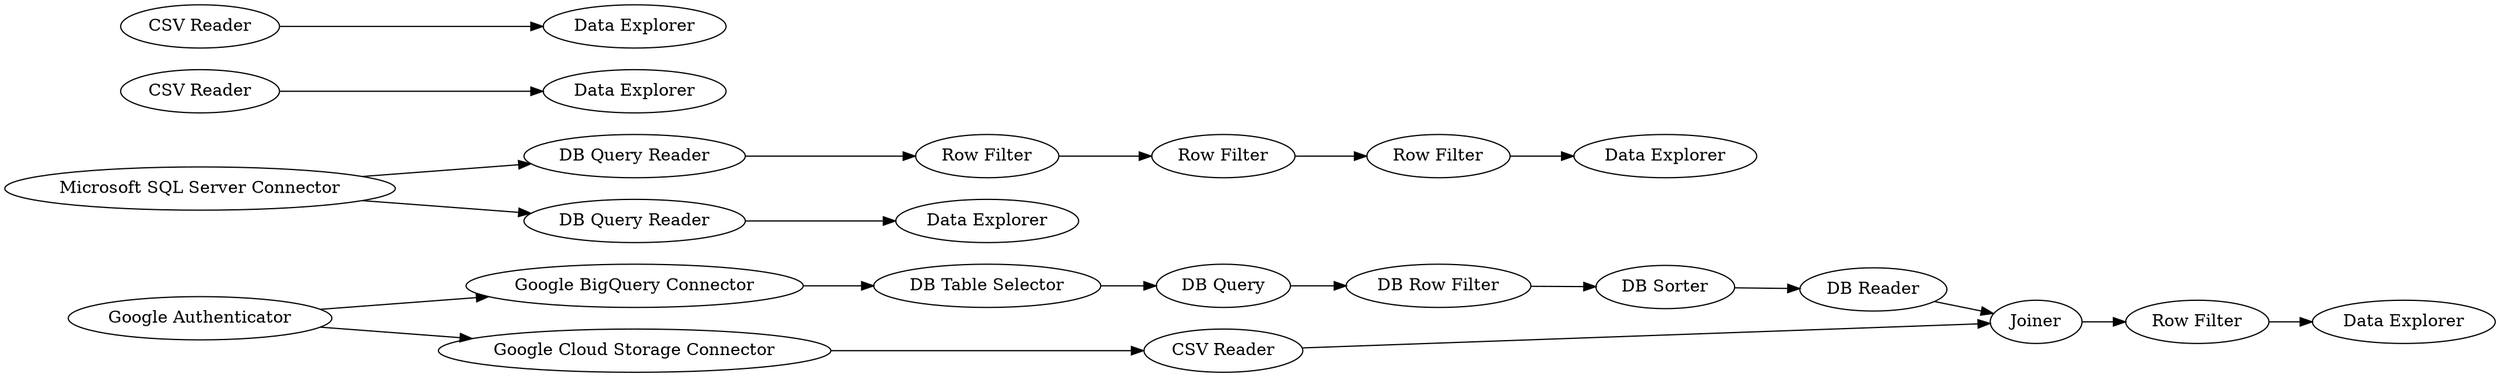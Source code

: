 digraph {
	13 -> 15
	7 -> 8
	23 -> 24
	13 -> 14
	2 -> 6
	19 -> 18
	21 -> 22
	24 -> 21
	5 -> 10
	1 -> 2
	8 -> 12
	20 -> 24
	15 -> 16
	18 -> 20
	6 -> 7
	17 -> 19
	3 -> 11
	14 -> 23
	16 -> 17
	1 -> 3
	4 -> 9
	7 [label="Row Filter"]
	9 [label="Data Explorer"]
	18 [label="DB Sorter"]
	21 [label="Row Filter"]
	8 [label="Row Filter"]
	17 [label="DB Query"]
	3 [label="DB Query Reader"]
	19 [label="DB Row Filter"]
	24 [label=Joiner]
	6 [label="Row Filter"]
	15 [label="Google BigQuery Connector"]
	12 [label="Data Explorer"]
	10 [label="Data Explorer"]
	16 [label="DB Table Selector"]
	1 [label="Microsoft SQL Server Connector"]
	22 [label="Data Explorer"]
	11 [label="Data Explorer"]
	4 [label="CSV Reader"]
	23 [label="CSV Reader"]
	14 [label="Google Cloud Storage Connector"]
	5 [label="CSV Reader"]
	13 [label="Google Authenticator"]
	20 [label="DB Reader"]
	2 [label="DB Query Reader"]
	rankdir=LR
}
